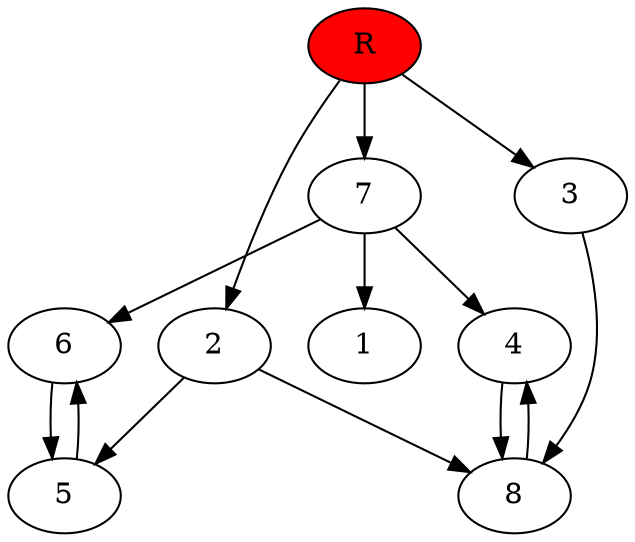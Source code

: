 digraph prb38945 {
	1
	2
	3
	4
	5
	6
	7
	8
	R [fillcolor="#ff0000" style=filled]
	2 -> 5
	2 -> 8
	3 -> 8
	4 -> 8
	5 -> 6
	6 -> 5
	7 -> 1
	7 -> 4
	7 -> 6
	8 -> 4
	R -> 2
	R -> 3
	R -> 7
}
